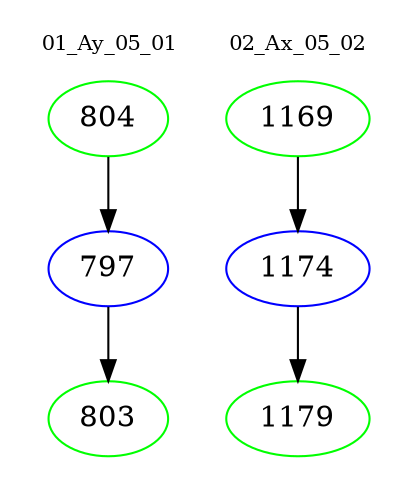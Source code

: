 digraph{
subgraph cluster_0 {
color = white
label = "01_Ay_05_01";
fontsize=10;
T0_804 [label="804", color="green"]
T0_804 -> T0_797 [color="black"]
T0_797 [label="797", color="blue"]
T0_797 -> T0_803 [color="black"]
T0_803 [label="803", color="green"]
}
subgraph cluster_1 {
color = white
label = "02_Ax_05_02";
fontsize=10;
T1_1169 [label="1169", color="green"]
T1_1169 -> T1_1174 [color="black"]
T1_1174 [label="1174", color="blue"]
T1_1174 -> T1_1179 [color="black"]
T1_1179 [label="1179", color="green"]
}
}
